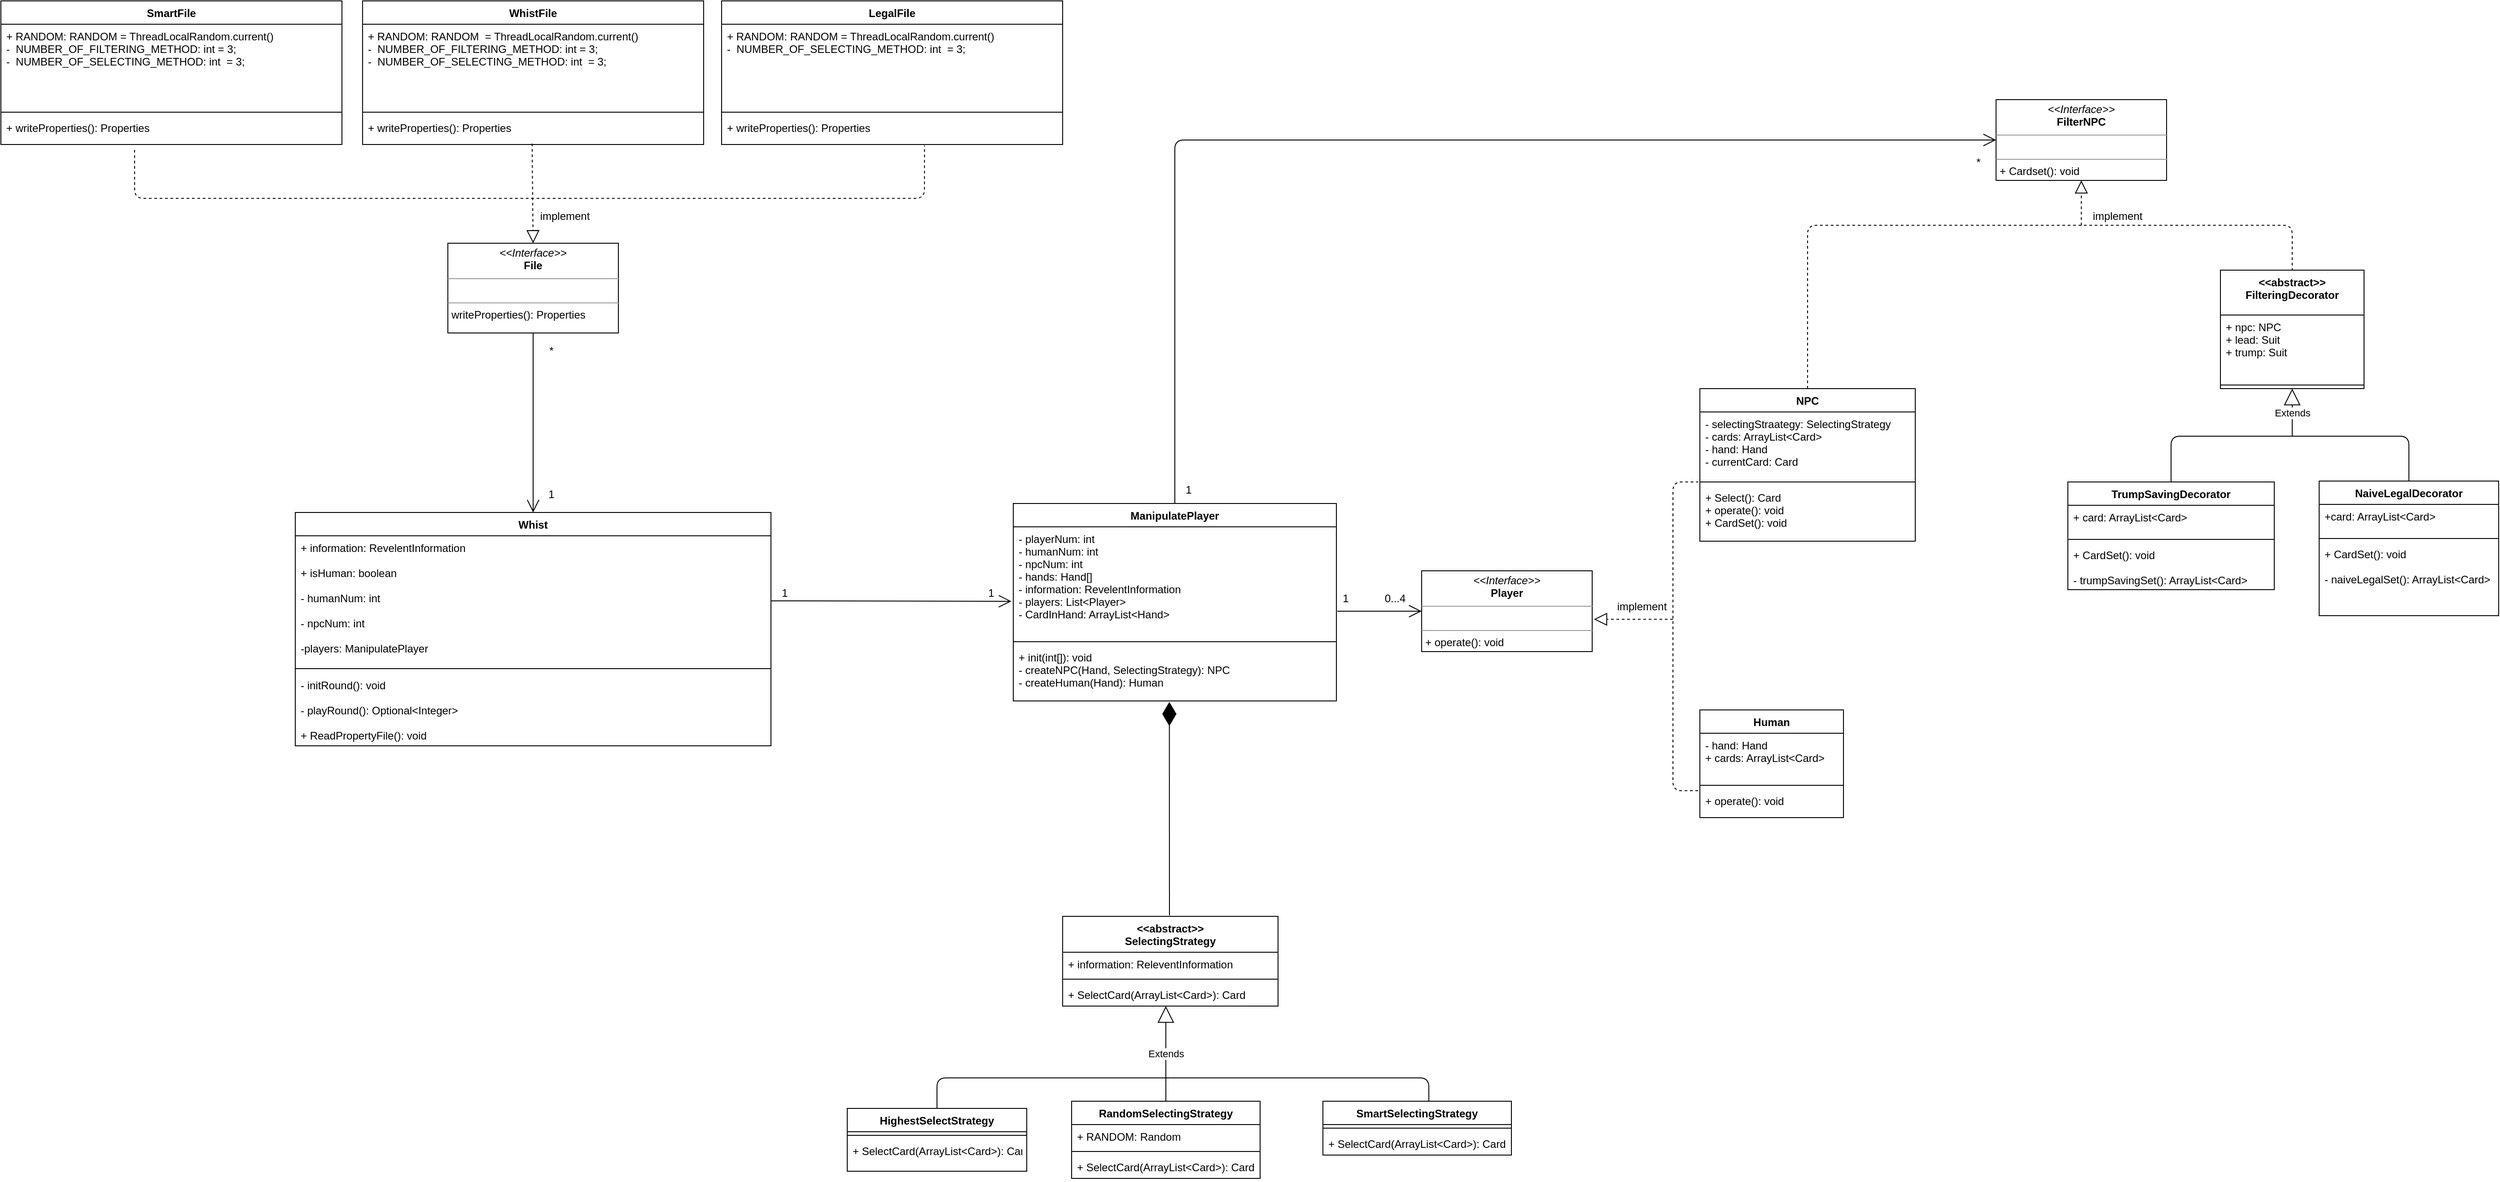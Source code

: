 <mxfile version="13.8.0"><diagram id="5J2JVJJavzANG1zCmiLA" name="第 1 页"><mxGraphModel dx="1660" dy="1887" grid="1" gridSize="10" guides="1" tooltips="1" connect="1" arrows="1" fold="1" page="1" pageScale="1" pageWidth="827" pageHeight="1169" math="0" shadow="0"><root><mxCell id="0"/><mxCell id="1" parent="0"/><mxCell id="rN0IatDEGvTljgCbiSgi-170" value="&lt;p style=&quot;margin: 0px ; margin-top: 4px ; text-align: center&quot;&gt;&lt;i&gt;&amp;lt;&amp;lt;Interface&amp;gt;&amp;gt;&lt;/i&gt;&lt;br&gt;&lt;b&gt;FilterNPC&lt;/b&gt;&lt;/p&gt;&lt;hr size=&quot;1&quot;&gt;&lt;p style=&quot;margin: 0px ; margin-left: 4px&quot;&gt;&lt;br&gt;&lt;/p&gt;&lt;hr size=&quot;1&quot;&gt;&lt;p style=&quot;margin: 0px ; margin-left: 4px&quot;&gt;+ Cardset(): void&lt;/p&gt;" style="verticalAlign=top;align=left;overflow=fill;fontSize=12;fontFamily=Helvetica;html=1;" parent="1" vertex="1"><mxGeometry x="1430" y="-910" width="190" height="90" as="geometry"/></mxCell><mxCell id="rN0IatDEGvTljgCbiSgi-180" value="&lt;p style=&quot;margin: 0px ; margin-top: 4px ; text-align: center&quot;&gt;&lt;i&gt;&amp;lt;&amp;lt;Interface&amp;gt;&amp;gt;&lt;/i&gt;&lt;br&gt;&lt;b&gt;File&lt;/b&gt;&lt;/p&gt;&lt;hr size=&quot;1&quot;&gt;&lt;p style=&quot;margin: 0px ; margin-left: 4px&quot;&gt;&lt;br&gt;&lt;/p&gt;&lt;hr size=&quot;1&quot;&gt;&lt;p style=&quot;margin: 0px ; margin-left: 4px&quot;&gt;writeProperties(): Properties&lt;/p&gt;" style="verticalAlign=top;align=left;overflow=fill;fontSize=12;fontFamily=Helvetica;html=1;" parent="1" vertex="1"><mxGeometry x="-295" y="-750" width="190" height="100" as="geometry"/></mxCell><mxCell id="rN0IatDEGvTljgCbiSgi-195" value="&lt;p style=&quot;margin: 0px ; margin-top: 4px ; text-align: center&quot;&gt;&lt;i&gt;&amp;lt;&amp;lt;Interface&amp;gt;&amp;gt;&lt;/i&gt;&lt;br&gt;&lt;b&gt;Player&lt;/b&gt;&lt;/p&gt;&lt;hr size=&quot;1&quot;&gt;&lt;p style=&quot;margin: 0px ; margin-left: 4px&quot;&gt;&lt;br&gt;&lt;/p&gt;&lt;hr size=&quot;1&quot;&gt;&lt;p style=&quot;margin: 0px ; margin-left: 4px&quot;&gt;+ operate(): void&lt;br&gt;&lt;/p&gt;" style="verticalAlign=top;align=left;overflow=fill;fontSize=12;fontFamily=Helvetica;html=1;" parent="1" vertex="1"><mxGeometry x="790" y="-385" width="190" height="90" as="geometry"/></mxCell><mxCell id="rN0IatDEGvTljgCbiSgi-196" value="ManipulatePlayer" style="swimlane;fontStyle=1;align=center;verticalAlign=top;childLayout=stackLayout;horizontal=1;startSize=26;horizontalStack=0;resizeParent=1;resizeParentMax=0;resizeLast=0;collapsible=1;marginBottom=0;fontColor=#000000;" parent="1" vertex="1"><mxGeometry x="335" y="-460" width="360" height="220" as="geometry"/></mxCell><mxCell id="rN0IatDEGvTljgCbiSgi-197" value="- playerNum: int&#10;- humanNum: int&#10;- npcNum: int&#10;- hands: Hand[]&#10;- information: RevelentInformation&#10;- players: List&lt;Player&gt;&#10;- CardInHand: ArrayList&lt;Hand&gt;" style="text;strokeColor=none;fillColor=none;align=left;verticalAlign=top;spacingLeft=4;spacingRight=4;overflow=hidden;rotatable=0;points=[[0,0.5],[1,0.5]];portConstraint=eastwest;" parent="rN0IatDEGvTljgCbiSgi-196" vertex="1"><mxGeometry y="26" width="360" height="124" as="geometry"/></mxCell><mxCell id="rN0IatDEGvTljgCbiSgi-198" value="" style="line;strokeWidth=1;fillColor=none;align=left;verticalAlign=middle;spacingTop=-1;spacingLeft=3;spacingRight=3;rotatable=0;labelPosition=right;points=[];portConstraint=eastwest;" parent="rN0IatDEGvTljgCbiSgi-196" vertex="1"><mxGeometry y="150" width="360" height="8" as="geometry"/></mxCell><mxCell id="rN0IatDEGvTljgCbiSgi-199" value="+ init(int[]): void&#10;- createNPC(Hand, SelectingStrategy): NPC&#10;- createHuman(Hand): Human" style="text;strokeColor=none;fillColor=none;align=left;verticalAlign=top;spacingLeft=4;spacingRight=4;overflow=hidden;rotatable=0;points=[[0,0.5],[1,0.5]];portConstraint=eastwest;" parent="rN0IatDEGvTljgCbiSgi-196" vertex="1"><mxGeometry y="158" width="360" height="62" as="geometry"/></mxCell><mxCell id="rN0IatDEGvTljgCbiSgi-234" value="" style="endArrow=diamondThin;endFill=1;endSize=24;html=1;fontColor=#000000;entryX=0.483;entryY=1.016;entryDx=0;entryDy=0;entryPerimeter=0;" parent="1" target="rN0IatDEGvTljgCbiSgi-199" edge="1"><mxGeometry width="160" relative="1" as="geometry"><mxPoint x="509" y="-1" as="sourcePoint"/><mxPoint x="350" y="-110" as="targetPoint"/></mxGeometry></mxCell><mxCell id="rN0IatDEGvTljgCbiSgi-238" value="Extends" style="endArrow=block;endSize=16;endFill=0;html=1;fontColor=#000000;entryX=0.5;entryY=1;entryDx=0;entryDy=0;" parent="1" target="rN0IatDEGvTljgCbiSgi-164" edge="1"><mxGeometry width="160" relative="1" as="geometry"><mxPoint x="1760" y="-535" as="sourcePoint"/><mxPoint x="1540" y="-475" as="targetPoint"/></mxGeometry></mxCell><mxCell id="rN0IatDEGvTljgCbiSgi-240" value="Extends" style="endArrow=block;endSize=16;endFill=0;html=1;fontColor=#000000;exitX=0.5;exitY=0;exitDx=0;exitDy=0;entryX=0.479;entryY=1;entryDx=0;entryDy=0;entryPerimeter=0;" parent="1" source="rN0IatDEGvTljgCbiSgi-86" target="rN0IatDEGvTljgCbiSgi-232" edge="1"><mxGeometry width="160" relative="1" as="geometry"><mxPoint x="517" y="170" as="sourcePoint"/><mxPoint x="508" y="110" as="targetPoint"/></mxGeometry></mxCell><mxCell id="rN0IatDEGvTljgCbiSgi-242" value="" style="endArrow=none;html=1;fontColor=#000000;exitX=0.5;exitY=0;exitDx=0;exitDy=0;entryX=0.562;entryY=0.023;entryDx=0;entryDy=0;entryPerimeter=0;" parent="1" source="rN0IatDEGvTljgCbiSgi-82" target="rN0IatDEGvTljgCbiSgi-92" edge="1"><mxGeometry width="50" height="50" relative="1" as="geometry"><mxPoint x="380" y="190" as="sourcePoint"/><mxPoint x="430" y="140" as="targetPoint"/><Array as="points"><mxPoint x="250" y="180"/><mxPoint x="500" y="180"/><mxPoint x="798" y="180"/></Array></mxGeometry></mxCell><mxCell id="rN0IatDEGvTljgCbiSgi-82" value="HighestSelectStrategy" style="swimlane;fontStyle=1;align=center;verticalAlign=top;childLayout=stackLayout;horizontal=1;startSize=26;horizontalStack=0;resizeParent=1;resizeParentMax=0;resizeLast=0;collapsible=1;marginBottom=0;" parent="1" vertex="1"><mxGeometry x="150" y="214" width="200" height="70" as="geometry"/></mxCell><mxCell id="rN0IatDEGvTljgCbiSgi-84" value="" style="line;strokeWidth=1;fillColor=none;align=left;verticalAlign=middle;spacingTop=-1;spacingLeft=3;spacingRight=3;rotatable=0;labelPosition=right;points=[];portConstraint=eastwest;" parent="rN0IatDEGvTljgCbiSgi-82" vertex="1"><mxGeometry y="26" width="200" height="8" as="geometry"/></mxCell><mxCell id="rN0IatDEGvTljgCbiSgi-85" value="+ SelectCard(ArrayList&lt;Card&gt;): Card" style="text;strokeColor=none;fillColor=none;align=left;verticalAlign=top;spacingLeft=4;spacingRight=4;overflow=hidden;rotatable=0;points=[[0,0.5],[1,0.5]];portConstraint=eastwest;" parent="rN0IatDEGvTljgCbiSgi-82" vertex="1"><mxGeometry y="34" width="200" height="36" as="geometry"/></mxCell><mxCell id="nJePwb9aibCjWLKJsWjK-1" value="" style="endArrow=none;html=1;entryX=0.5;entryY=0;entryDx=0;entryDy=0;exitX=0.5;exitY=0;exitDx=0;exitDy=0;" parent="1" source="rN0IatDEGvTljgCbiSgi-124" target="rN0IatDEGvTljgCbiSgi-77" edge="1"><mxGeometry width="50" height="50" relative="1" as="geometry"><mxPoint x="1750" y="-255" as="sourcePoint"/><mxPoint x="1800" y="-305" as="targetPoint"/><Array as="points"><mxPoint x="1625" y="-535"/><mxPoint x="1890" y="-535"/></Array></mxGeometry></mxCell><mxCell id="nJePwb9aibCjWLKJsWjK-3" value="1" style="text;html=1;align=center;verticalAlign=middle;resizable=0;points=[];autosize=1;" parent="1" vertex="1"><mxGeometry x="520" y="-485" width="20" height="20" as="geometry"/></mxCell><mxCell id="nJePwb9aibCjWLKJsWjK-4" value="*" style="text;html=1;align=center;verticalAlign=middle;resizable=0;points=[];autosize=1;" parent="1" vertex="1"><mxGeometry x="1400" y="-850" width="20" height="20" as="geometry"/></mxCell><mxCell id="nJePwb9aibCjWLKJsWjK-5" value="" style="endArrow=block;dashed=1;endFill=0;endSize=12;html=1;entryX=0.5;entryY=1;entryDx=0;entryDy=0;" parent="1" target="rN0IatDEGvTljgCbiSgi-170" edge="1"><mxGeometry width="160" relative="1" as="geometry"><mxPoint x="1525" y="-770" as="sourcePoint"/><mxPoint x="1460" y="-570" as="targetPoint"/></mxGeometry></mxCell><mxCell id="nJePwb9aibCjWLKJsWjK-7" value="" style="endArrow=none;dashed=1;html=1;entryX=0.5;entryY=0;entryDx=0;entryDy=0;exitX=0.5;exitY=0;exitDx=0;exitDy=0;" parent="1" source="rN0IatDEGvTljgCbiSgi-171" target="rN0IatDEGvTljgCbiSgi-164" edge="1"><mxGeometry width="50" height="50" relative="1" as="geometry"><mxPoint x="1410" y="-530" as="sourcePoint"/><mxPoint x="1460" y="-580" as="targetPoint"/><Array as="points"><mxPoint x="1220" y="-770"/><mxPoint x="1520" y="-770"/><mxPoint x="1760" y="-770"/></Array></mxGeometry></mxCell><mxCell id="nJePwb9aibCjWLKJsWjK-8" value="implement" style="text;html=1;align=center;verticalAlign=middle;resizable=0;points=[];autosize=1;" parent="1" vertex="1"><mxGeometry x="1530" y="-790" width="70" height="20" as="geometry"/></mxCell><mxCell id="rN0IatDEGvTljgCbiSgi-164" value="&lt;&lt;abstract&gt;&gt;&#10;FilteringDecorator" style="swimlane;fontStyle=1;align=center;verticalAlign=top;childLayout=stackLayout;horizontal=1;startSize=50;horizontalStack=0;resizeParent=1;resizeParentMax=0;resizeLast=0;collapsible=1;marginBottom=0;" parent="1" vertex="1"><mxGeometry x="1680" y="-720" width="160" height="132" as="geometry"/></mxCell><mxCell id="rN0IatDEGvTljgCbiSgi-165" value="+ npc: NPC&#10;+ lead: Suit&#10;+ trump: Suit" style="text;strokeColor=none;fillColor=none;align=left;verticalAlign=top;spacingLeft=4;spacingRight=4;overflow=hidden;rotatable=0;points=[[0,0.5],[1,0.5]];portConstraint=eastwest;" parent="rN0IatDEGvTljgCbiSgi-164" vertex="1"><mxGeometry y="50" width="160" height="74" as="geometry"/></mxCell><mxCell id="rN0IatDEGvTljgCbiSgi-166" value="" style="line;strokeWidth=1;fillColor=none;align=left;verticalAlign=middle;spacingTop=-1;spacingLeft=3;spacingRight=3;rotatable=0;labelPosition=right;points=[];portConstraint=eastwest;" parent="rN0IatDEGvTljgCbiSgi-164" vertex="1"><mxGeometry y="124" width="160" height="8" as="geometry"/></mxCell><mxCell id="rN0IatDEGvTljgCbiSgi-124" value="TrumpSavingDecorator" style="swimlane;fontStyle=1;align=center;verticalAlign=top;childLayout=stackLayout;horizontal=1;startSize=26;horizontalStack=0;resizeParent=1;resizeParentMax=0;resizeLast=0;collapsible=1;marginBottom=0;" parent="1" vertex="1"><mxGeometry x="1510" y="-484" width="230" height="120" as="geometry"/></mxCell><mxCell id="rN0IatDEGvTljgCbiSgi-125" value="+ card: ArrayList&lt;Card&gt;&#10;" style="text;strokeColor=none;fillColor=none;align=left;verticalAlign=top;spacingLeft=4;spacingRight=4;overflow=hidden;rotatable=0;points=[[0,0.5],[1,0.5]];portConstraint=eastwest;" parent="rN0IatDEGvTljgCbiSgi-124" vertex="1"><mxGeometry y="26" width="230" height="34" as="geometry"/></mxCell><mxCell id="rN0IatDEGvTljgCbiSgi-126" value="" style="line;strokeWidth=1;fillColor=none;align=left;verticalAlign=middle;spacingTop=-1;spacingLeft=3;spacingRight=3;rotatable=0;labelPosition=right;points=[];portConstraint=eastwest;" parent="rN0IatDEGvTljgCbiSgi-124" vertex="1"><mxGeometry y="60" width="230" height="8" as="geometry"/></mxCell><mxCell id="rN0IatDEGvTljgCbiSgi-127" value="+ CardSet(): void&#10;&#10;- trumpSavingSet(): ArrayList&lt;Card&gt; " style="text;strokeColor=none;fillColor=none;align=left;verticalAlign=top;spacingLeft=4;spacingRight=4;overflow=hidden;rotatable=0;points=[[0,0.5],[1,0.5]];portConstraint=eastwest;" parent="rN0IatDEGvTljgCbiSgi-124" vertex="1"><mxGeometry y="68" width="230" height="52" as="geometry"/></mxCell><mxCell id="rN0IatDEGvTljgCbiSgi-77" value="NaiveLegalDecorator" style="swimlane;fontStyle=1;align=center;verticalAlign=top;childLayout=stackLayout;horizontal=1;startSize=26;horizontalStack=0;resizeParent=1;resizeParentMax=0;resizeLast=0;collapsible=1;marginBottom=0;" parent="1" vertex="1"><mxGeometry x="1790" y="-485" width="200" height="150" as="geometry"/></mxCell><mxCell id="rN0IatDEGvTljgCbiSgi-78" value="+card: ArrayList&lt;Card&gt;" style="text;strokeColor=none;fillColor=none;align=left;verticalAlign=top;spacingLeft=4;spacingRight=4;overflow=hidden;rotatable=0;points=[[0,0.5],[1,0.5]];portConstraint=eastwest;" parent="rN0IatDEGvTljgCbiSgi-77" vertex="1"><mxGeometry y="26" width="200" height="34" as="geometry"/></mxCell><mxCell id="rN0IatDEGvTljgCbiSgi-79" value="" style="line;strokeWidth=1;fillColor=none;align=left;verticalAlign=middle;spacingTop=-1;spacingLeft=3;spacingRight=3;rotatable=0;labelPosition=right;points=[];portConstraint=eastwest;" parent="rN0IatDEGvTljgCbiSgi-77" vertex="1"><mxGeometry y="60" width="200" height="8" as="geometry"/></mxCell><mxCell id="rN0IatDEGvTljgCbiSgi-80" value="+ CardSet(): void&#10;&#10;- naiveLegalSet(): ArrayList&lt;Card&gt; " style="text;strokeColor=none;fillColor=none;align=left;verticalAlign=top;spacingLeft=4;spacingRight=4;overflow=hidden;rotatable=0;points=[[0,0.5],[1,0.5]];portConstraint=eastwest;" parent="rN0IatDEGvTljgCbiSgi-77" vertex="1"><mxGeometry y="68" width="200" height="82" as="geometry"/></mxCell><mxCell id="rN0IatDEGvTljgCbiSgi-171" value="NPC" style="swimlane;fontStyle=1;align=center;verticalAlign=top;childLayout=stackLayout;horizontal=1;startSize=26;horizontalStack=0;resizeParent=1;resizeParentMax=0;resizeLast=0;collapsible=1;marginBottom=0;" parent="1" vertex="1"><mxGeometry x="1100" y="-588" width="240" height="170" as="geometry"/></mxCell><mxCell id="rN0IatDEGvTljgCbiSgi-172" value="- selectingStraategy: SelectingStrategy&#10;- cards: ArrayList&lt;Card&gt;&#10;- hand: Hand&#10;- currentCard: Card&#10; " style="text;strokeColor=none;fillColor=none;align=left;verticalAlign=top;spacingLeft=4;spacingRight=4;overflow=hidden;rotatable=0;points=[[0,0.5],[1,0.5]];portConstraint=eastwest;" parent="rN0IatDEGvTljgCbiSgi-171" vertex="1"><mxGeometry y="26" width="240" height="74" as="geometry"/></mxCell><mxCell id="rN0IatDEGvTljgCbiSgi-173" value="" style="line;strokeWidth=1;fillColor=none;align=left;verticalAlign=middle;spacingTop=-1;spacingLeft=3;spacingRight=3;rotatable=0;labelPosition=right;points=[];portConstraint=eastwest;" parent="rN0IatDEGvTljgCbiSgi-171" vertex="1"><mxGeometry y="100" width="240" height="8" as="geometry"/></mxCell><mxCell id="rN0IatDEGvTljgCbiSgi-174" value="+ Select(): Card&#10;+ operate(): void&#10;+ CardSet(): void" style="text;strokeColor=none;fillColor=none;align=left;verticalAlign=top;spacingLeft=4;spacingRight=4;overflow=hidden;rotatable=0;points=[[0,0.5],[1,0.5]];portConstraint=eastwest;" parent="rN0IatDEGvTljgCbiSgi-171" vertex="1"><mxGeometry y="108" width="240" height="62" as="geometry"/></mxCell><mxCell id="rN0IatDEGvTljgCbiSgi-209" value="Human" style="swimlane;fontStyle=1;align=center;verticalAlign=top;childLayout=stackLayout;horizontal=1;startSize=26;horizontalStack=0;resizeParent=1;resizeParentMax=0;resizeLast=0;collapsible=1;marginBottom=0;fontColor=#000000;" parent="1" vertex="1"><mxGeometry x="1100" y="-230" width="160" height="120" as="geometry"/></mxCell><mxCell id="rN0IatDEGvTljgCbiSgi-210" value="- hand: Hand&#10;+ cards: ArrayList&lt;Card&gt;&#10;" style="text;strokeColor=none;fillColor=none;align=left;verticalAlign=top;spacingLeft=4;spacingRight=4;overflow=hidden;rotatable=0;points=[[0,0.5],[1,0.5]];portConstraint=eastwest;" parent="rN0IatDEGvTljgCbiSgi-209" vertex="1"><mxGeometry y="26" width="160" height="54" as="geometry"/></mxCell><mxCell id="rN0IatDEGvTljgCbiSgi-211" value="" style="line;strokeWidth=1;fillColor=none;align=left;verticalAlign=middle;spacingTop=-1;spacingLeft=3;spacingRight=3;rotatable=0;labelPosition=right;points=[];portConstraint=eastwest;" parent="rN0IatDEGvTljgCbiSgi-209" vertex="1"><mxGeometry y="80" width="160" height="8" as="geometry"/></mxCell><mxCell id="rN0IatDEGvTljgCbiSgi-212" value="+ operate(): void" style="text;strokeColor=none;fillColor=none;align=left;verticalAlign=top;spacingLeft=4;spacingRight=4;overflow=hidden;rotatable=0;points=[[0,0.5],[1,0.5]];portConstraint=eastwest;" parent="rN0IatDEGvTljgCbiSgi-209" vertex="1"><mxGeometry y="88" width="160" height="32" as="geometry"/></mxCell><mxCell id="nJePwb9aibCjWLKJsWjK-18" value="" style="endArrow=open;endFill=1;endSize=12;html=1;exitX=0.5;exitY=0;exitDx=0;exitDy=0;entryX=0;entryY=0.5;entryDx=0;entryDy=0;" parent="1" source="rN0IatDEGvTljgCbiSgi-196" target="rN0IatDEGvTljgCbiSgi-170" edge="1"><mxGeometry width="160" relative="1" as="geometry"><mxPoint x="870" y="-640" as="sourcePoint"/><mxPoint x="1030" y="-640" as="targetPoint"/><Array as="points"><mxPoint x="515" y="-865"/></Array></mxGeometry></mxCell><mxCell id="nJePwb9aibCjWLKJsWjK-19" value="" style="endArrow=open;endFill=1;endSize=12;html=1;entryX=-0.006;entryY=0.669;entryDx=0;entryDy=0;entryPerimeter=0;" parent="1" source="rN0IatDEGvTljgCbiSgi-177" target="rN0IatDEGvTljgCbiSgi-197" edge="1"><mxGeometry width="160" relative="1" as="geometry"><mxPoint x="410" y="-380" as="sourcePoint"/><mxPoint x="330" y="-360" as="targetPoint"/></mxGeometry></mxCell><mxCell id="nJePwb9aibCjWLKJsWjK-20" value="1" style="text;html=1;align=center;verticalAlign=middle;resizable=0;points=[];autosize=1;" parent="1" vertex="1"><mxGeometry x="70" y="-370" width="20" height="20" as="geometry"/></mxCell><mxCell id="nJePwb9aibCjWLKJsWjK-21" value="1" style="text;html=1;align=center;verticalAlign=middle;resizable=0;points=[];autosize=1;" parent="1" vertex="1"><mxGeometry x="300" y="-370" width="20" height="20" as="geometry"/></mxCell><mxCell id="nJePwb9aibCjWLKJsWjK-22" value="" style="endArrow=open;endFill=1;endSize=12;html=1;entryX=0;entryY=0.5;entryDx=0;entryDy=0;" parent="1" target="rN0IatDEGvTljgCbiSgi-195" edge="1"><mxGeometry width="160" relative="1" as="geometry"><mxPoint x="696" y="-340" as="sourcePoint"/><mxPoint x="700" y="-310" as="targetPoint"/></mxGeometry></mxCell><mxCell id="nJePwb9aibCjWLKJsWjK-23" value="1" style="text;html=1;align=center;verticalAlign=middle;resizable=0;points=[];autosize=1;" parent="1" vertex="1"><mxGeometry x="695" y="-364" width="20" height="20" as="geometry"/></mxCell><mxCell id="nJePwb9aibCjWLKJsWjK-24" value="0...4" style="text;html=1;align=center;verticalAlign=middle;resizable=0;points=[];autosize=1;" parent="1" vertex="1"><mxGeometry x="740" y="-364" width="40" height="20" as="geometry"/></mxCell><mxCell id="rN0IatDEGvTljgCbiSgi-190" value="SmartFile" style="swimlane;fontStyle=1;align=center;verticalAlign=top;childLayout=stackLayout;horizontal=1;startSize=26;horizontalStack=0;resizeParent=1;resizeParentMax=0;resizeLast=0;collapsible=1;marginBottom=0;fontColor=#000000;" parent="1" vertex="1"><mxGeometry x="-793" y="-1020" width="380" height="160" as="geometry"/></mxCell><mxCell id="rN0IatDEGvTljgCbiSgi-191" value="+ RANDOM: RANDOM = ThreadLocalRandom.current()&#10;-  NUMBER_OF_FILTERING_METHOD: int = 3;&#10;-  NUMBER_OF_SELECTING_METHOD: int  = 3;" style="text;strokeColor=none;fillColor=none;align=left;verticalAlign=top;spacingLeft=4;spacingRight=4;overflow=hidden;rotatable=0;points=[[0,0.5],[1,0.5]];portConstraint=eastwest;" parent="rN0IatDEGvTljgCbiSgi-190" vertex="1"><mxGeometry y="26" width="380" height="94" as="geometry"/></mxCell><mxCell id="rN0IatDEGvTljgCbiSgi-192" value="" style="line;strokeWidth=1;fillColor=none;align=left;verticalAlign=middle;spacingTop=-1;spacingLeft=3;spacingRight=3;rotatable=0;labelPosition=right;points=[];portConstraint=eastwest;" parent="rN0IatDEGvTljgCbiSgi-190" vertex="1"><mxGeometry y="120" width="380" height="8" as="geometry"/></mxCell><mxCell id="rN0IatDEGvTljgCbiSgi-193" value="+ writeProperties(): Properties&#10;" style="text;strokeColor=none;fillColor=none;align=left;verticalAlign=top;spacingLeft=4;spacingRight=4;overflow=hidden;rotatable=0;points=[[0,0.5],[1,0.5]];portConstraint=eastwest;" parent="rN0IatDEGvTljgCbiSgi-190" vertex="1"><mxGeometry y="128" width="380" height="32" as="geometry"/></mxCell><mxCell id="rN0IatDEGvTljgCbiSgi-181" value="WhistFile" style="swimlane;fontStyle=1;align=center;verticalAlign=top;childLayout=stackLayout;horizontal=1;startSize=26;horizontalStack=0;resizeParent=1;resizeParentMax=0;resizeLast=0;collapsible=1;marginBottom=0;fontColor=#000000;" parent="1" vertex="1"><mxGeometry x="-390" y="-1020" width="380" height="160" as="geometry"/></mxCell><mxCell id="rN0IatDEGvTljgCbiSgi-182" value="+ RANDOM: RANDOM  = ThreadLocalRandom.current()&#10;-  NUMBER_OF_FILTERING_METHOD: int = 3;&#10;-  NUMBER_OF_SELECTING_METHOD: int  = 3;" style="text;strokeColor=none;fillColor=none;align=left;verticalAlign=top;spacingLeft=4;spacingRight=4;overflow=hidden;rotatable=0;points=[[0,0.5],[1,0.5]];portConstraint=eastwest;" parent="rN0IatDEGvTljgCbiSgi-181" vertex="1"><mxGeometry y="26" width="380" height="94" as="geometry"/></mxCell><mxCell id="rN0IatDEGvTljgCbiSgi-183" value="" style="line;strokeWidth=1;fillColor=none;align=left;verticalAlign=middle;spacingTop=-1;spacingLeft=3;spacingRight=3;rotatable=0;labelPosition=right;points=[];portConstraint=eastwest;" parent="rN0IatDEGvTljgCbiSgi-181" vertex="1"><mxGeometry y="120" width="380" height="8" as="geometry"/></mxCell><mxCell id="rN0IatDEGvTljgCbiSgi-184" value="+ writeProperties(): Properties&#10;" style="text;strokeColor=none;fillColor=none;align=left;verticalAlign=top;spacingLeft=4;spacingRight=4;overflow=hidden;rotatable=0;points=[[0,0.5],[1,0.5]];portConstraint=eastwest;" parent="rN0IatDEGvTljgCbiSgi-181" vertex="1"><mxGeometry y="128" width="380" height="32" as="geometry"/></mxCell><mxCell id="nJePwb9aibCjWLKJsWjK-32" value="LegalFile" style="swimlane;fontStyle=1;align=center;verticalAlign=top;childLayout=stackLayout;horizontal=1;startSize=26;horizontalStack=0;resizeParent=1;resizeParentMax=0;resizeLast=0;collapsible=1;marginBottom=0;fontColor=#000000;" parent="1" vertex="1"><mxGeometry x="10" y="-1020" width="380" height="160" as="geometry"/></mxCell><mxCell id="nJePwb9aibCjWLKJsWjK-33" value="+ RANDOM: RANDOM = ThreadLocalRandom.current()&#10;-  NUMBER_OF_SELECTING_METHOD: int  = 3;" style="text;strokeColor=none;fillColor=none;align=left;verticalAlign=top;spacingLeft=4;spacingRight=4;overflow=hidden;rotatable=0;points=[[0,0.5],[1,0.5]];portConstraint=eastwest;" parent="nJePwb9aibCjWLKJsWjK-32" vertex="1"><mxGeometry y="26" width="380" height="94" as="geometry"/></mxCell><mxCell id="nJePwb9aibCjWLKJsWjK-34" value="" style="line;strokeWidth=1;fillColor=none;align=left;verticalAlign=middle;spacingTop=-1;spacingLeft=3;spacingRight=3;rotatable=0;labelPosition=right;points=[];portConstraint=eastwest;" parent="nJePwb9aibCjWLKJsWjK-32" vertex="1"><mxGeometry y="120" width="380" height="8" as="geometry"/></mxCell><mxCell id="nJePwb9aibCjWLKJsWjK-35" value="+ writeProperties(): Properties&#10;" style="text;strokeColor=none;fillColor=none;align=left;verticalAlign=top;spacingLeft=4;spacingRight=4;overflow=hidden;rotatable=0;points=[[0,0.5],[1,0.5]];portConstraint=eastwest;" parent="nJePwb9aibCjWLKJsWjK-32" vertex="1"><mxGeometry y="128" width="380" height="32" as="geometry"/></mxCell><mxCell id="nJePwb9aibCjWLKJsWjK-36" value="" style="endArrow=block;dashed=1;endFill=0;endSize=12;html=1;entryX=0.5;entryY=0;entryDx=0;entryDy=0;exitX=0.497;exitY=0.969;exitDx=0;exitDy=0;exitPerimeter=0;" parent="1" source="rN0IatDEGvTljgCbiSgi-184" target="rN0IatDEGvTljgCbiSgi-180" edge="1"><mxGeometry width="160" relative="1" as="geometry"><mxPoint x="-200" y="-820" as="sourcePoint"/><mxPoint x="-90" y="-640" as="targetPoint"/></mxGeometry></mxCell><mxCell id="nJePwb9aibCjWLKJsWjK-38" value="" style="endArrow=none;dashed=1;html=1;exitX=0.392;exitY=1.188;exitDx=0;exitDy=0;exitPerimeter=0;entryX=0.595;entryY=1.031;entryDx=0;entryDy=0;entryPerimeter=0;" parent="1" source="rN0IatDEGvTljgCbiSgi-193" target="nJePwb9aibCjWLKJsWjK-35" edge="1"><mxGeometry width="50" height="50" relative="1" as="geometry"><mxPoint x="-190" y="-620" as="sourcePoint"/><mxPoint x="-140" y="-670" as="targetPoint"/><Array as="points"><mxPoint x="-644" y="-800"/><mxPoint x="-200" y="-800"/><mxPoint x="236" y="-800"/></Array></mxGeometry></mxCell><mxCell id="nJePwb9aibCjWLKJsWjK-39" value="implement" style="text;html=1;align=center;verticalAlign=middle;resizable=0;points=[];autosize=1;" parent="1" vertex="1"><mxGeometry x="-200" y="-790" width="70" height="20" as="geometry"/></mxCell><mxCell id="nJePwb9aibCjWLKJsWjK-40" value="" style="endArrow=open;endFill=1;endSize=12;html=1;entryX=0.5;entryY=0;entryDx=0;entryDy=0;exitX=0.5;exitY=1;exitDx=0;exitDy=0;" parent="1" source="rN0IatDEGvTljgCbiSgi-180" target="rN0IatDEGvTljgCbiSgi-176" edge="1"><mxGeometry width="160" relative="1" as="geometry"><mxPoint x="-100" y="-460" as="sourcePoint"/><mxPoint x="60" y="-460" as="targetPoint"/></mxGeometry></mxCell><mxCell id="rN0IatDEGvTljgCbiSgi-176" value="Whist" style="swimlane;fontStyle=1;align=center;verticalAlign=top;childLayout=stackLayout;horizontal=1;startSize=26;horizontalStack=0;resizeParent=1;resizeParentMax=0;resizeLast=0;collapsible=1;marginBottom=0;" parent="1" vertex="1"><mxGeometry x="-465" y="-450" width="530" height="260" as="geometry"/></mxCell><mxCell id="rN0IatDEGvTljgCbiSgi-177" value="+ information: RevelentInformation&#10;&#10;+ isHuman: boolean&#10;&#10;- humanNum: int&#10;&#10;- npcNum: int&#10;&#10;-players: ManipulatePlayer&#10;&#10;&#10;&#10;&#10;&#10;&#10;" style="text;strokeColor=none;fillColor=none;align=left;verticalAlign=top;spacingLeft=4;spacingRight=4;overflow=hidden;rotatable=0;points=[[0,0.5],[1,0.5]];portConstraint=eastwest;fontStyle=0;" parent="rN0IatDEGvTljgCbiSgi-176" vertex="1"><mxGeometry y="26" width="530" height="144" as="geometry"/></mxCell><mxCell id="rN0IatDEGvTljgCbiSgi-178" value="" style="line;strokeWidth=1;fillColor=none;align=left;verticalAlign=middle;spacingTop=-1;spacingLeft=3;spacingRight=3;rotatable=0;labelPosition=right;points=[];portConstraint=eastwest;" parent="rN0IatDEGvTljgCbiSgi-176" vertex="1"><mxGeometry y="170" width="530" height="8" as="geometry"/></mxCell><mxCell id="rN0IatDEGvTljgCbiSgi-179" value="- initRound(): void&#10;&#10;- playRound(): Optional&lt;Integer&gt;&#10;&#10;+ ReadPropertyFile(): void&#10;&#10;&#10;&#10;&#10;&#10;&#10;&#10;" style="text;strokeColor=none;fillColor=none;align=left;verticalAlign=top;spacingLeft=4;spacingRight=4;overflow=hidden;rotatable=0;points=[[0,0.5],[1,0.5]];portConstraint=eastwest;spacingTop=1;" parent="rN0IatDEGvTljgCbiSgi-176" vertex="1"><mxGeometry y="178" width="530" height="82" as="geometry"/></mxCell><mxCell id="rN0IatDEGvTljgCbiSgi-92" value="SmartSelectingStrategy" style="swimlane;fontStyle=1;align=center;verticalAlign=top;childLayout=stackLayout;horizontal=1;startSize=26;horizontalStack=0;resizeParent=1;resizeParentMax=0;resizeLast=0;collapsible=1;marginBottom=0;" parent="1" vertex="1"><mxGeometry x="680" y="206" width="210" height="60" as="geometry"/></mxCell><mxCell id="rN0IatDEGvTljgCbiSgi-94" value="" style="line;strokeWidth=1;fillColor=none;align=left;verticalAlign=middle;spacingTop=-1;spacingLeft=3;spacingRight=3;rotatable=0;labelPosition=right;points=[];portConstraint=eastwest;" parent="rN0IatDEGvTljgCbiSgi-92" vertex="1"><mxGeometry y="26" width="210" height="8" as="geometry"/></mxCell><mxCell id="rN0IatDEGvTljgCbiSgi-95" value="+ SelectCard(ArrayList&lt;Card&gt;): Card" style="text;strokeColor=none;fillColor=none;align=left;verticalAlign=top;spacingLeft=4;spacingRight=4;overflow=hidden;rotatable=0;points=[[0,0.5],[1,0.5]];portConstraint=eastwest;" parent="rN0IatDEGvTljgCbiSgi-92" vertex="1"><mxGeometry y="34" width="210" height="26" as="geometry"/></mxCell><mxCell id="rN0IatDEGvTljgCbiSgi-229" value="&lt;&lt;abstract&gt;&gt;&#10;SelectingStrategy" style="swimlane;fontStyle=1;align=center;verticalAlign=top;childLayout=stackLayout;horizontal=1;startSize=40;horizontalStack=0;resizeParent=1;resizeParentMax=0;resizeLast=0;collapsible=1;marginBottom=0;fontColor=#000000;" parent="1" vertex="1"><mxGeometry x="390" width="240" height="100" as="geometry"/></mxCell><mxCell id="rN0IatDEGvTljgCbiSgi-230" value="+ information: ReleventInformation" style="text;strokeColor=none;fillColor=none;align=left;verticalAlign=top;spacingLeft=4;spacingRight=4;overflow=hidden;rotatable=0;points=[[0,0.5],[1,0.5]];portConstraint=eastwest;" parent="rN0IatDEGvTljgCbiSgi-229" vertex="1"><mxGeometry y="40" width="240" height="26" as="geometry"/></mxCell><mxCell id="rN0IatDEGvTljgCbiSgi-231" value="" style="line;strokeWidth=1;fillColor=none;align=left;verticalAlign=middle;spacingTop=-1;spacingLeft=3;spacingRight=3;rotatable=0;labelPosition=right;points=[];portConstraint=eastwest;" parent="rN0IatDEGvTljgCbiSgi-229" vertex="1"><mxGeometry y="66" width="240" height="8" as="geometry"/></mxCell><mxCell id="rN0IatDEGvTljgCbiSgi-232" value="+ SelectCard(ArrayList&lt;Card&gt;): Card" style="text;strokeColor=none;fillColor=none;align=left;verticalAlign=top;spacingLeft=4;spacingRight=4;overflow=hidden;rotatable=0;points=[[0,0.5],[1,0.5]];portConstraint=eastwest;" parent="rN0IatDEGvTljgCbiSgi-229" vertex="1"><mxGeometry y="74" width="240" height="26" as="geometry"/></mxCell><mxCell id="rN0IatDEGvTljgCbiSgi-86" value="RandomSelectingStrategy" style="swimlane;fontStyle=1;align=center;verticalAlign=top;childLayout=stackLayout;horizontal=1;startSize=26;horizontalStack=0;resizeParent=1;resizeParentMax=0;resizeLast=0;collapsible=1;marginBottom=0;" parent="1" vertex="1"><mxGeometry x="400" y="206" width="210" height="86" as="geometry"/></mxCell><mxCell id="rN0IatDEGvTljgCbiSgi-87" value="+ RANDOM: Random" style="text;strokeColor=none;fillColor=none;align=left;verticalAlign=top;spacingLeft=4;spacingRight=4;overflow=hidden;rotatable=0;points=[[0,0.5],[1,0.5]];portConstraint=eastwest;" parent="rN0IatDEGvTljgCbiSgi-86" vertex="1"><mxGeometry y="26" width="210" height="26" as="geometry"/></mxCell><mxCell id="rN0IatDEGvTljgCbiSgi-88" value="" style="line;strokeWidth=1;fillColor=none;align=left;verticalAlign=middle;spacingTop=-1;spacingLeft=3;spacingRight=3;rotatable=0;labelPosition=right;points=[];portConstraint=eastwest;" parent="rN0IatDEGvTljgCbiSgi-86" vertex="1"><mxGeometry y="52" width="210" height="8" as="geometry"/></mxCell><mxCell id="rN0IatDEGvTljgCbiSgi-89" value="+ SelectCard(ArrayList&lt;Card&gt;): Card" style="text;strokeColor=none;fillColor=none;align=left;verticalAlign=top;spacingLeft=4;spacingRight=4;overflow=hidden;rotatable=0;points=[[0,0.5],[1,0.5]];portConstraint=eastwest;" parent="rN0IatDEGvTljgCbiSgi-86" vertex="1"><mxGeometry y="60" width="210" height="26" as="geometry"/></mxCell><mxCell id="nJePwb9aibCjWLKJsWjK-42" value="" style="endArrow=block;dashed=1;endFill=0;endSize=12;html=1;entryX=1.011;entryY=0.6;entryDx=0;entryDy=0;entryPerimeter=0;" parent="1" target="rN0IatDEGvTljgCbiSgi-195" edge="1"><mxGeometry width="160" relative="1" as="geometry"><mxPoint x="1070" y="-331" as="sourcePoint"/><mxPoint x="1310" y="-360" as="targetPoint"/></mxGeometry></mxCell><mxCell id="nJePwb9aibCjWLKJsWjK-43" value="" style="endArrow=none;dashed=1;html=1;entryX=-0.008;entryY=-0.065;entryDx=0;entryDy=0;entryPerimeter=0;" parent="1" target="rN0IatDEGvTljgCbiSgi-174" edge="1"><mxGeometry width="50" height="50" relative="1" as="geometry"><mxPoint x="1098" y="-140" as="sourcePoint"/><mxPoint x="1260" y="-390" as="targetPoint"/><Array as="points"><mxPoint x="1070" y="-140"/><mxPoint x="1070" y="-330"/><mxPoint x="1070" y="-484"/></Array></mxGeometry></mxCell><mxCell id="ZI-yUkoNUFl7w4-vYwfX-1" value="1" style="text;html=1;align=center;verticalAlign=middle;resizable=0;points=[];autosize=1;" vertex="1" parent="1"><mxGeometry x="-190" y="-480" width="20" height="20" as="geometry"/></mxCell><mxCell id="ZI-yUkoNUFl7w4-vYwfX-2" value="*" style="text;html=1;align=center;verticalAlign=middle;resizable=0;points=[];autosize=1;" vertex="1" parent="1"><mxGeometry x="-190" y="-640" width="20" height="20" as="geometry"/></mxCell><mxCell id="ZI-yUkoNUFl7w4-vYwfX-3" value="implement" style="text;html=1;align=center;verticalAlign=middle;resizable=0;points=[];autosize=1;" vertex="1" parent="1"><mxGeometry x="1000" y="-355" width="70" height="20" as="geometry"/></mxCell></root></mxGraphModel></diagram></mxfile>